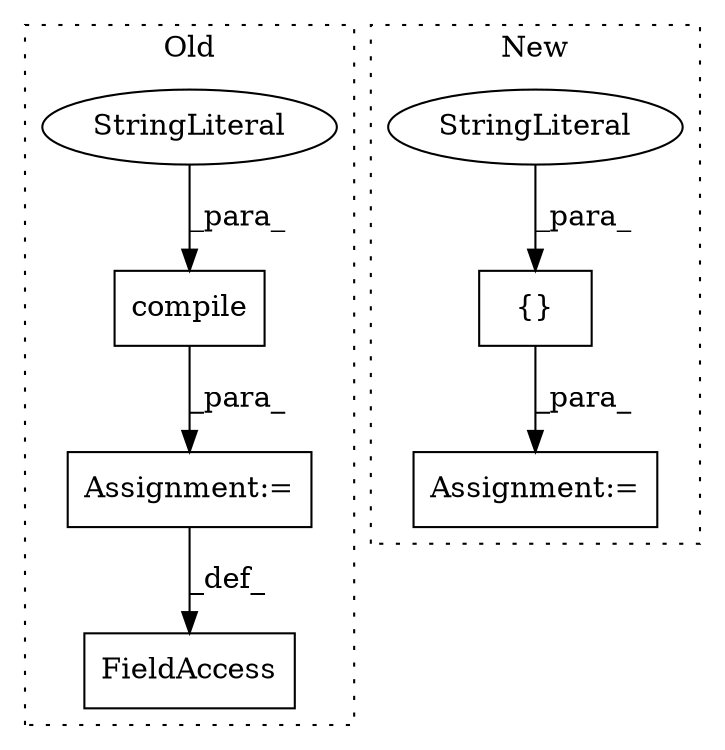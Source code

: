 digraph G {
subgraph cluster0 {
1 [label="compile" a="32" s="5734,5831" l="8,1" shape="box"];
3 [label="StringLiteral" a="45" s="5742" l="84" shape="ellipse"];
5 [label="Assignment:=" a="7" s="5730" l="1" shape="box"];
6 [label="FieldAccess" a="22" s="5721" l="9" shape="box"];
label = "Old";
style="dotted";
}
subgraph cluster1 {
2 [label="{}" a="4" s="2917,2920" l="1,1" shape="box"];
4 [label="Assignment:=" a="7" s="2872" l="1" shape="box"];
7 [label="StringLiteral" a="45" s="2918" l="2" shape="ellipse"];
label = "New";
style="dotted";
}
1 -> 5 [label="_para_"];
2 -> 4 [label="_para_"];
3 -> 1 [label="_para_"];
5 -> 6 [label="_def_"];
7 -> 2 [label="_para_"];
}